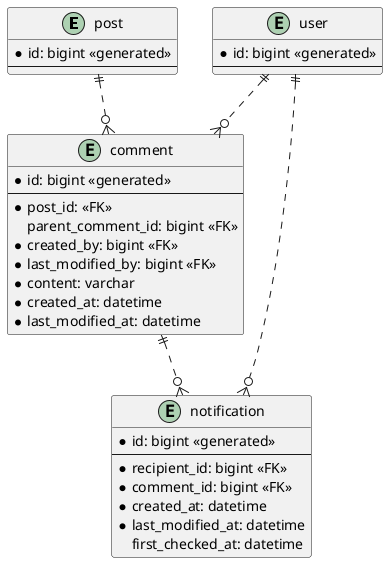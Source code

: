 @startuml
entity post {
    * id: bigint <<generated>>
--
}

entity user {
    * id: bigint <<generated>>
--
}

entity comment {
    * id: bigint <<generated>>
--
    * post_id: <<FK>>
    parent_comment_id: bigint <<FK>>
    * created_by: bigint <<FK>>
    * last_modified_by: bigint <<FK>>
    * content: varchar
    * created_at: datetime
    * last_modified_at: datetime
}

entity notification {
    * id: bigint <<generated>>
--
'    * source: varchar (e.g. COMMENT...)
'    * destination: varchar (e.g. NOTIFICATION_CENTER, EMAIL...)
    * recipient_id: bigint <<FK>>
    * comment_id: bigint <<FK>>
    * created_at: datetime
    * last_modified_at: datetime
    first_checked_at: datetime
}


post ||..o{ comment
comment ||..o{ notification
user ||..o{ notification
user ||..o{ comment


@enduml